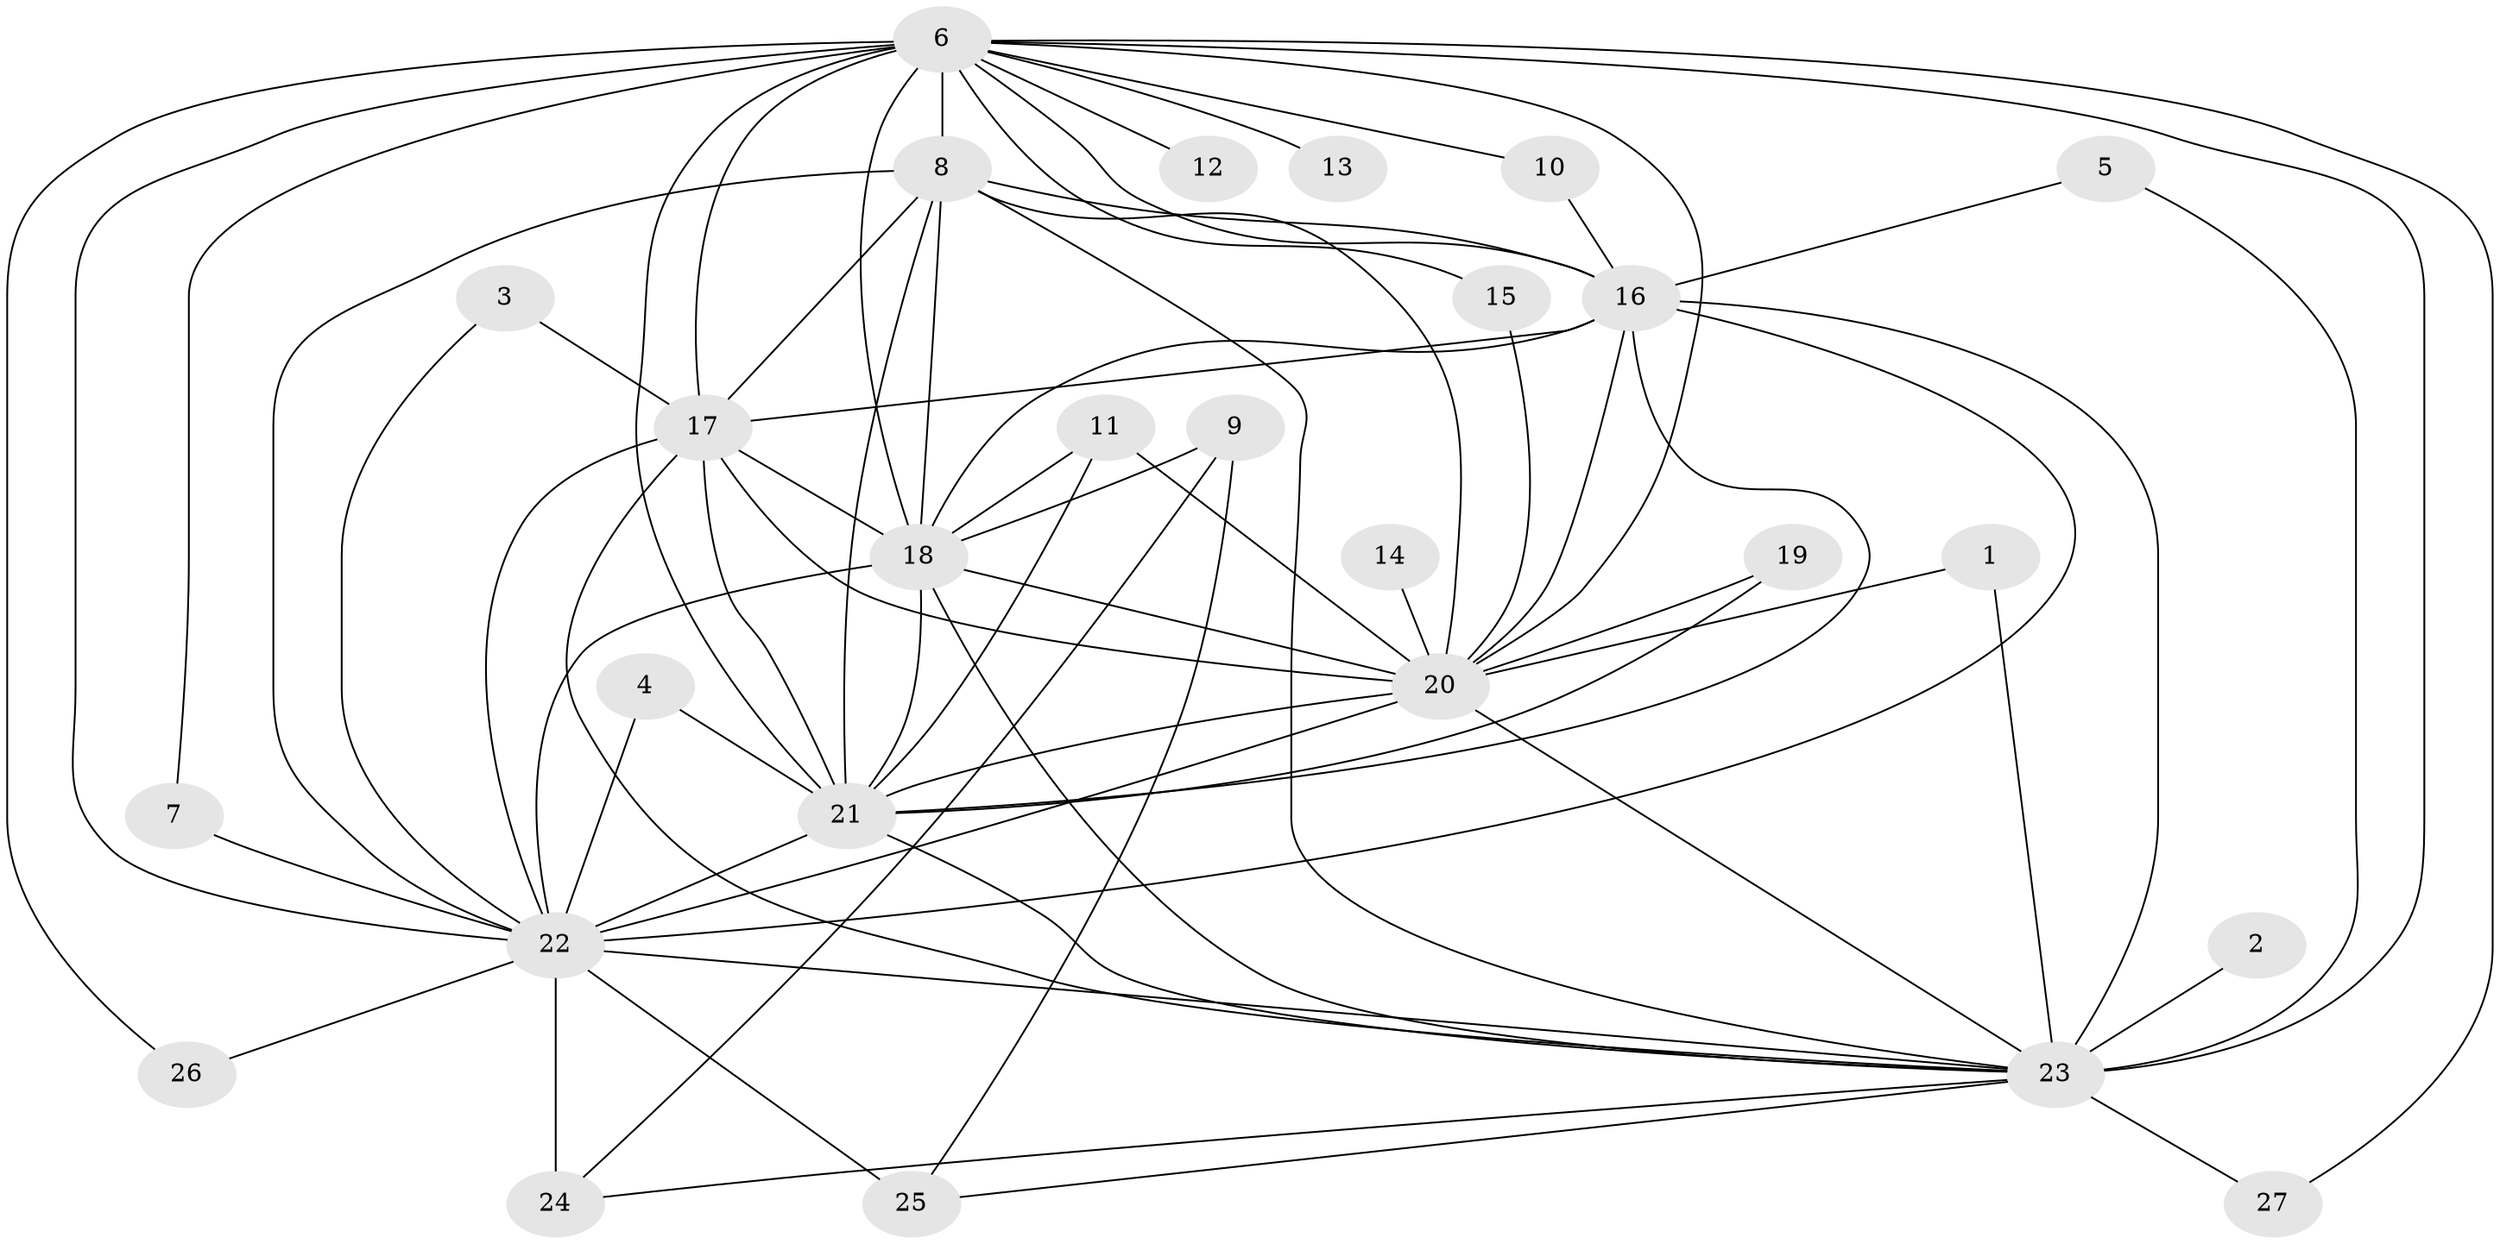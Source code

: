 // original degree distribution, {16: 0.03773584905660377, 15: 0.03773584905660377, 21: 0.018867924528301886, 14: 0.05660377358490566, 18: 0.03773584905660377, 2: 0.5849056603773585, 3: 0.18867924528301888, 5: 0.018867924528301886, 4: 0.018867924528301886}
// Generated by graph-tools (version 1.1) at 2025/25/03/09/25 03:25:40]
// undirected, 27 vertices, 70 edges
graph export_dot {
graph [start="1"]
  node [color=gray90,style=filled];
  1;
  2;
  3;
  4;
  5;
  6;
  7;
  8;
  9;
  10;
  11;
  12;
  13;
  14;
  15;
  16;
  17;
  18;
  19;
  20;
  21;
  22;
  23;
  24;
  25;
  26;
  27;
  1 -- 20 [weight=1.0];
  1 -- 23 [weight=1.0];
  2 -- 23 [weight=1.0];
  3 -- 17 [weight=2.0];
  3 -- 22 [weight=1.0];
  4 -- 21 [weight=1.0];
  4 -- 22 [weight=1.0];
  5 -- 16 [weight=1.0];
  5 -- 23 [weight=1.0];
  6 -- 7 [weight=1.0];
  6 -- 8 [weight=2.0];
  6 -- 10 [weight=1.0];
  6 -- 12 [weight=1.0];
  6 -- 13 [weight=2.0];
  6 -- 15 [weight=1.0];
  6 -- 16 [weight=3.0];
  6 -- 17 [weight=4.0];
  6 -- 18 [weight=2.0];
  6 -- 20 [weight=3.0];
  6 -- 21 [weight=2.0];
  6 -- 22 [weight=3.0];
  6 -- 23 [weight=2.0];
  6 -- 26 [weight=1.0];
  6 -- 27 [weight=1.0];
  7 -- 22 [weight=1.0];
  8 -- 16 [weight=2.0];
  8 -- 17 [weight=1.0];
  8 -- 18 [weight=2.0];
  8 -- 20 [weight=1.0];
  8 -- 21 [weight=1.0];
  8 -- 22 [weight=2.0];
  8 -- 23 [weight=1.0];
  9 -- 18 [weight=2.0];
  9 -- 24 [weight=1.0];
  9 -- 25 [weight=1.0];
  10 -- 16 [weight=1.0];
  11 -- 18 [weight=1.0];
  11 -- 20 [weight=1.0];
  11 -- 21 [weight=1.0];
  14 -- 20 [weight=1.0];
  15 -- 20 [weight=1.0];
  16 -- 17 [weight=1.0];
  16 -- 18 [weight=1.0];
  16 -- 20 [weight=1.0];
  16 -- 21 [weight=1.0];
  16 -- 22 [weight=1.0];
  16 -- 23 [weight=3.0];
  17 -- 18 [weight=1.0];
  17 -- 20 [weight=1.0];
  17 -- 21 [weight=1.0];
  17 -- 22 [weight=1.0];
  17 -- 23 [weight=1.0];
  18 -- 20 [weight=2.0];
  18 -- 21 [weight=1.0];
  18 -- 22 [weight=1.0];
  18 -- 23 [weight=2.0];
  19 -- 20 [weight=1.0];
  19 -- 21 [weight=1.0];
  20 -- 21 [weight=2.0];
  20 -- 22 [weight=2.0];
  20 -- 23 [weight=1.0];
  21 -- 22 [weight=1.0];
  21 -- 23 [weight=1.0];
  22 -- 23 [weight=1.0];
  22 -- 24 [weight=3.0];
  22 -- 25 [weight=2.0];
  22 -- 26 [weight=1.0];
  23 -- 24 [weight=1.0];
  23 -- 25 [weight=1.0];
  23 -- 27 [weight=1.0];
}
